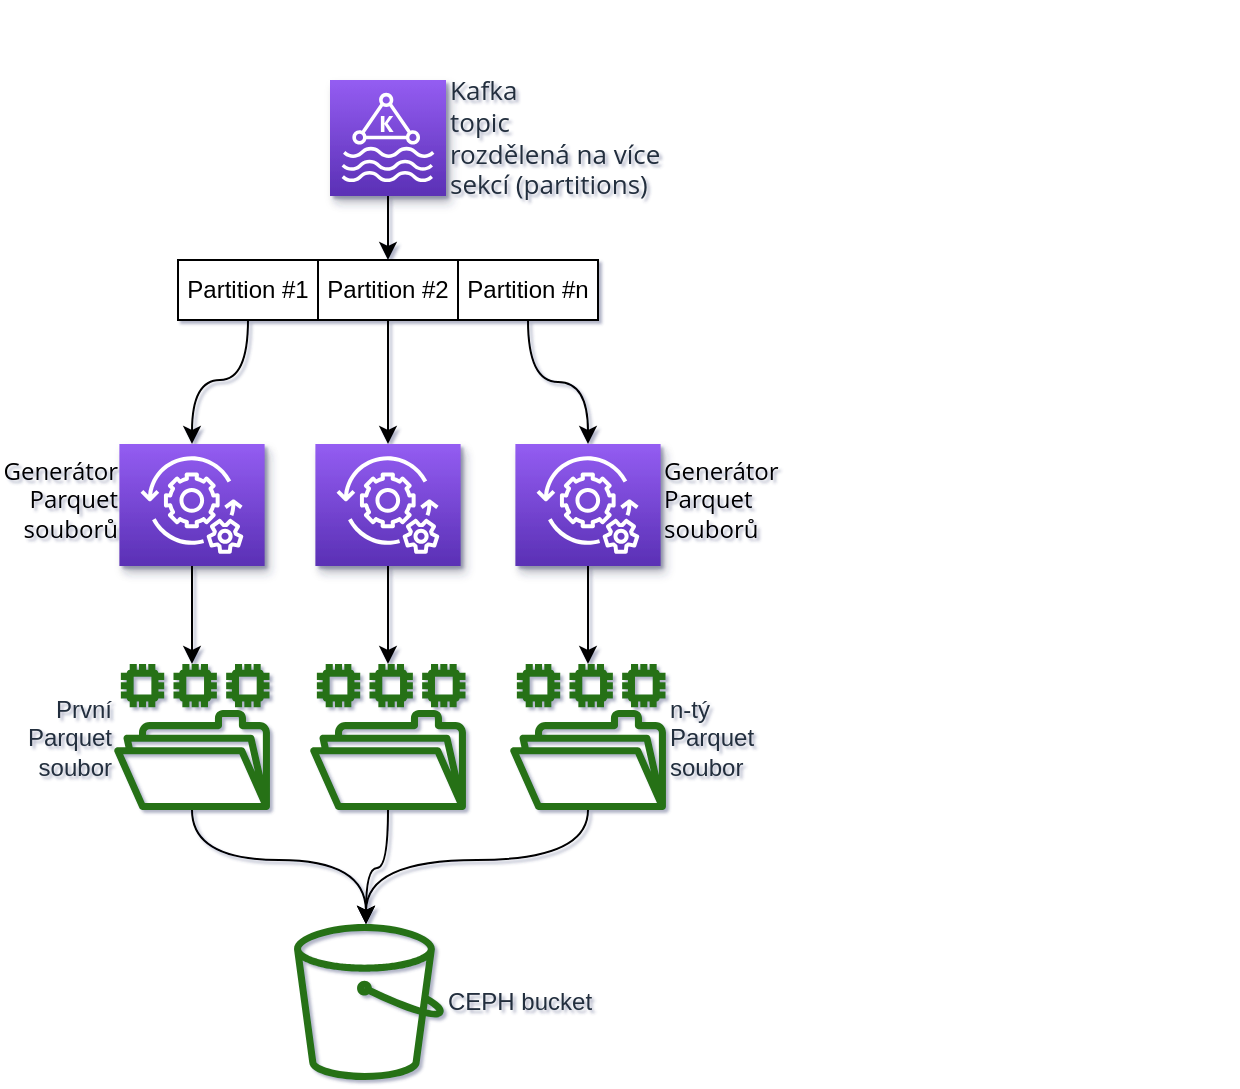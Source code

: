 <mxfile version="13.8.9-1" type="device"><diagram id="PvZe2rQdpgl4ulF8Twd2" name="Page-1"><mxGraphModel dx="2222" dy="783" grid="1" gridSize="10" guides="1" tooltips="1" connect="1" arrows="1" fold="1" page="0" pageScale="1" pageWidth="850" pageHeight="1100" math="0" shadow="1" extFonts="Open Sans^https://fonts.googleapis.com/css?family=Open+Sans"><root><UserObject label="" animation="show Wq5InzKh79W2wBIpRcLx-78 fade&#xA;show cvLpx6p-RuNz1EM1y9mV-29 fade&#xA;wait 1000&#xA;&#xA;show Wq5InzKh79W2wBIpRcLx-1&#xA;wait 1000&#xA;show cvLpx6p-RuNz1EM1y9mV-24 fade&#xA;wait 1000&#xA;&#xA;show Wq5InzKh79W2wBIpRcLx-85 fade&#xA;show cvLpx6p-RuNz1EM1y9mV-22 fade&#xA;wait 1000&#xA;show Wq5InzKh79W2wBIpRcLx-2&#xA;wait 1000&#xA;show cvLpx6p-RuNz1EM1y9mV-23 fade&#xA;wait 1000&#xA;show Wq5InzKh79W2wBIpRcLx-3&#xA;wait 1000&#xA;show cvLpx6p-RuNz1EM1y9mV-30 fade&#xA;wait 1000&#xA;show Wq5InzKh79W2wBIpRcLx-4&#xA;wait 1000&#xA;show cvLpx6p-RuNz1EM1y9mV-25 fade&#xA;wait 1000&#xA;show cvLpx6p-RuNz1EM1y9mV-2 fade&#xA;wait 1000&#xA;show Wq5InzKh79W2wBIpRcLx-5&#xA;wait 1000&#xA;show Wq5InzKh79W2wBIpRcLx-6&#xA;wait 1000&#xA;show Wq5InzKh79W2wBIpRcLx-7&#xA;wait 1000&#xA;show cvLpx6p-RuNz1EM1y9mV-4 fade&#xA;wait 1000&#xA;show Wq5InzKh79W2wBIpRcLx-26&#xA;wait 1000&#xA;show Wq5InzKh79W2wBIpRcLx-20 fade&#xA;wait 1000&#xA;show Wq5InzKh79W2wBIpRcLx-21&#xA;wait 1000&#xA;show cvLpx6p-RuNz1EM1y9mV-8 fade&#xA;wait 1000&#xA;show cvLpx6p-RuNz1EM1y9mV-40 fade&#xA;show cvLpx6p-RuNz1EM1y9mV-9 fade&#xA;wait 1000&#xA;show hZzMzlVJMegq5i51UVMi-1&#xA;wait 1000&#xA;show qZqwFrgaYaiB9kYyUIb4-5&#xA;wait 1000&#xA;show cvLpx6p-RuNz1EM1y9mV-43&#xA;wait 1000&#xA;&#xA;&#xA;" id="0"><mxCell/></UserObject><mxCell id="1" parent="0"/><mxCell id="gIdM4JV-YsShGHb75-mt-11" value="" style="edgeStyle=orthogonalEdgeStyle;orthogonalLoop=1;jettySize=auto;html=1;exitX=0.5;exitY=1;exitDx=0;exitDy=0;curved=1;" parent="1" source="XLJ0PQkS-gkmoX1hRCMe-1" edge="1"><mxGeometry relative="1" as="geometry"><mxPoint x="-449" y="222" as="targetPoint"/><mxPoint x="-449" y="160" as="sourcePoint"/><Array as="points"><mxPoint x="-421" y="190"/><mxPoint x="-449" y="190"/></Array></mxGeometry></mxCell><mxCell id="XLJ0PQkS-gkmoX1hRCMe-12" value="" style="edgeStyle=orthogonalEdgeStyle;rounded=0;orthogonalLoop=1;jettySize=auto;html=1;" parent="1" source="cvLpx6p-RuNz1EM1y9mV-4" target="XLJ0PQkS-gkmoX1hRCMe-2" edge="1"><mxGeometry relative="1" as="geometry"/></mxCell><mxCell id="cvLpx6p-RuNz1EM1y9mV-4" value="Kafka&lt;br&gt;&lt;div&gt;topic&lt;/div&gt;&lt;div&gt;rozdělená na více&lt;br&gt;&lt;/div&gt;&lt;div&gt;sekcí (partitions)&lt;br&gt;&lt;/div&gt;" style="outlineConnect=0;fontColor=#232F3E;gradientColor=#945DF2;gradientDirection=north;fillColor=#5A30B5;strokeColor=#ffffff;dashed=0;verticalLabelPosition=middle;verticalAlign=middle;align=left;html=1;fontSize=13;fontStyle=0;aspect=fixed;shape=mxgraph.aws4.resourceIcon;resIcon=mxgraph.aws4.managed_streaming_for_kafka;shadow=1;labelPosition=right;spacingRight=50;fontFamily=Open Sans;" parent="1" vertex="1"><mxGeometry x="-380" y="40" width="58" height="58" as="geometry"/></mxCell><mxCell id="Wq5InzKh79W2wBIpRcLx-83" value="" style="shape=image;imageAspect=0;aspect=fixed;verticalLabelPosition=bottom;verticalAlign=top;rounded=0;dashed=1;labelBackgroundColor=none;strokeColor=#3399FF;strokeWidth=2;fillColor=#ffffff;fontColor=#0066CC;align=center;html=1;image=https://static.redhat.com/libs/redhat/brand-assets/latest/corp/logo--hat-only.svg;" parent="1" vertex="1"><mxGeometry width="70" as="geometry"/></mxCell><mxCell id="gIdM4JV-YsShGHb75-mt-14" value="" style="edgeStyle=orthogonalEdgeStyle;rounded=0;orthogonalLoop=1;jettySize=auto;html=1;" parent="1" source="lFpBbyD3HLiovjmjeh-6-7" target="gIdM4JV-YsShGHb75-mt-1" edge="1"><mxGeometry relative="1" as="geometry"/></mxCell><UserObject label="&lt;div&gt;Generátor&lt;/div&gt;&lt;div&gt;Parquet&lt;/div&gt;&lt;div&gt;souborů&lt;br&gt;&lt;/div&gt;" id="lFpBbyD3HLiovjmjeh-6-7"><mxCell style="outlineConnect=0;fontColor=#000000;gradientColor=#945DF2;gradientDirection=north;fillColor=#5A30B5;strokeColor=#FFFFFF;dashed=0;verticalLabelPosition=middle;verticalAlign=middle;align=right;html=1;fontSize=12;fontStyle=0;aspect=fixed;shape=mxgraph.aws4.resourceIcon;resIcon=mxgraph.aws4.managed_services;fontFamily=Open Sans;labelPosition=left;shadow=1;spacingBottom=5;" parent="1" vertex="1"><mxGeometry x="-485.31" y="222" width="72.62" height="61" as="geometry"/></mxCell></UserObject><mxCell id="gIdM4JV-YsShGHb75-mt-15" value="" style="edgeStyle=orthogonalEdgeStyle;orthogonalLoop=1;jettySize=auto;html=1;curved=1;" parent="1" source="gIdM4JV-YsShGHb75-mt-1" target="gIdM4JV-YsShGHb75-mt-2" edge="1"><mxGeometry relative="1" as="geometry"><Array as="points"><mxPoint x="-449" y="430"/><mxPoint x="-362" y="430"/></Array></mxGeometry></mxCell><mxCell id="gIdM4JV-YsShGHb75-mt-1" value="První&lt;br&gt;&lt;div&gt;Parquet&lt;/div&gt;&lt;div&gt;soubor&lt;/div&gt;" style="outlineConnect=0;fontColor=#232F3E;gradientColor=none;fillColor=#277116;strokeColor=none;dashed=0;verticalLabelPosition=middle;verticalAlign=middle;align=right;html=1;fontSize=12;fontStyle=0;aspect=fixed;pointerEvents=1;shape=mxgraph.aws4.file_system;labelPosition=left;" parent="1" vertex="1"><mxGeometry x="-488.0" y="332" width="78" height="73" as="geometry"/></mxCell><mxCell id="gIdM4JV-YsShGHb75-mt-2" value="CEPH bucket" style="outlineConnect=0;fontColor=#232F3E;gradientColor=none;fillColor=#277116;strokeColor=none;dashed=0;verticalLabelPosition=middle;verticalAlign=middle;align=left;html=1;fontSize=12;fontStyle=0;aspect=fixed;pointerEvents=1;shape=mxgraph.aws4.bucket;labelPosition=right;" parent="1" vertex="1"><mxGeometry x="-398.0" y="462" width="75" height="78" as="geometry"/></mxCell><mxCell id="XLJ0PQkS-gkmoX1hRCMe-1" value="Partition #1" style="rounded=0;whiteSpace=wrap;html=1;" parent="1" vertex="1"><mxGeometry x="-456" y="130" width="70" height="30" as="geometry"/></mxCell><mxCell id="XLJ0PQkS-gkmoX1hRCMe-10" value="" style="edgeStyle=orthogonalEdgeStyle;rounded=0;orthogonalLoop=1;jettySize=auto;html=1;" parent="1" source="XLJ0PQkS-gkmoX1hRCMe-2" target="XLJ0PQkS-gkmoX1hRCMe-4" edge="1"><mxGeometry relative="1" as="geometry"/></mxCell><mxCell id="XLJ0PQkS-gkmoX1hRCMe-2" value="Partition #2" style="rounded=0;whiteSpace=wrap;html=1;" parent="1" vertex="1"><mxGeometry x="-386" y="130" width="70" height="30" as="geometry"/></mxCell><mxCell id="XLJ0PQkS-gkmoX1hRCMe-11" value="" style="edgeStyle=orthogonalEdgeStyle;orthogonalLoop=1;jettySize=auto;html=1;curved=1;" parent="1" source="XLJ0PQkS-gkmoX1hRCMe-3" target="XLJ0PQkS-gkmoX1hRCMe-6" edge="1"><mxGeometry relative="1" as="geometry"/></mxCell><mxCell id="XLJ0PQkS-gkmoX1hRCMe-3" value="Partition #n" style="rounded=0;whiteSpace=wrap;html=1;" parent="1" vertex="1"><mxGeometry x="-316" y="130" width="70" height="30" as="geometry"/></mxCell><mxCell id="XLJ0PQkS-gkmoX1hRCMe-13" value="" style="edgeStyle=orthogonalEdgeStyle;rounded=0;orthogonalLoop=1;jettySize=auto;html=1;" parent="1" source="XLJ0PQkS-gkmoX1hRCMe-4" target="XLJ0PQkS-gkmoX1hRCMe-5" edge="1"><mxGeometry relative="1" as="geometry"/></mxCell><UserObject label="" id="XLJ0PQkS-gkmoX1hRCMe-4"><mxCell style="outlineConnect=0;fontColor=#000000;gradientColor=#945DF2;gradientDirection=north;fillColor=#5A30B5;strokeColor=#FFFFFF;dashed=0;verticalLabelPosition=middle;verticalAlign=middle;align=left;html=1;fontSize=12;fontStyle=0;aspect=fixed;shape=mxgraph.aws4.resourceIcon;resIcon=mxgraph.aws4.managed_services;fontFamily=Open Sans;labelPosition=right;shadow=1;spacingBottom=5;" parent="1" vertex="1"><mxGeometry x="-387.31" y="222" width="72.62" height="61" as="geometry"/></mxCell></UserObject><mxCell id="XLJ0PQkS-gkmoX1hRCMe-15" value="" style="edgeStyle=orthogonalEdgeStyle;orthogonalLoop=1;jettySize=auto;html=1;curved=1;" parent="1" source="XLJ0PQkS-gkmoX1hRCMe-5" target="gIdM4JV-YsShGHb75-mt-2" edge="1"><mxGeometry relative="1" as="geometry"><Array as="points"><mxPoint x="-351" y="434"/><mxPoint x="-362" y="434"/></Array></mxGeometry></mxCell><mxCell id="XLJ0PQkS-gkmoX1hRCMe-5" value="" style="outlineConnect=0;fontColor=#232F3E;gradientColor=none;fillColor=#277116;strokeColor=none;dashed=0;verticalLabelPosition=middle;verticalAlign=middle;align=left;html=1;fontSize=12;fontStyle=0;aspect=fixed;pointerEvents=1;shape=mxgraph.aws4.file_system;labelPosition=right;" parent="1" vertex="1"><mxGeometry x="-390.0" y="332" width="78" height="73" as="geometry"/></mxCell><mxCell id="XLJ0PQkS-gkmoX1hRCMe-14" value="" style="edgeStyle=orthogonalEdgeStyle;rounded=0;orthogonalLoop=1;jettySize=auto;html=1;" parent="1" source="XLJ0PQkS-gkmoX1hRCMe-6" target="XLJ0PQkS-gkmoX1hRCMe-7" edge="1"><mxGeometry relative="1" as="geometry"/></mxCell><UserObject label="&lt;div&gt;Generátor&lt;/div&gt;&lt;div&gt;Parquet&lt;/div&gt;&lt;div&gt;souborů&lt;/div&gt;" id="XLJ0PQkS-gkmoX1hRCMe-6"><mxCell style="outlineConnect=0;fontColor=#000000;gradientColor=#945DF2;gradientDirection=north;fillColor=#5A30B5;strokeColor=#FFFFFF;dashed=0;verticalLabelPosition=middle;verticalAlign=middle;align=left;html=1;fontSize=12;fontStyle=0;aspect=fixed;shape=mxgraph.aws4.resourceIcon;resIcon=mxgraph.aws4.managed_services;fontFamily=Open Sans;labelPosition=right;shadow=1;spacingBottom=5;" parent="1" vertex="1"><mxGeometry x="-287.31" y="222" width="72.62" height="61" as="geometry"/></mxCell></UserObject><mxCell id="XLJ0PQkS-gkmoX1hRCMe-9" value="" style="edgeStyle=orthogonalEdgeStyle;orthogonalLoop=1;jettySize=auto;html=1;curved=1;" parent="1" source="XLJ0PQkS-gkmoX1hRCMe-7" target="gIdM4JV-YsShGHb75-mt-2" edge="1"><mxGeometry relative="1" as="geometry"><mxPoint x="-251" y="485" as="targetPoint"/><Array as="points"><mxPoint x="-251" y="430"/><mxPoint x="-362" y="430"/></Array></mxGeometry></mxCell><mxCell id="XLJ0PQkS-gkmoX1hRCMe-7" value="&lt;div&gt;n-tý&lt;/div&gt;&lt;div&gt;Parquet&lt;/div&gt;&lt;div&gt;soubor&lt;br&gt;&lt;/div&gt;" style="outlineConnect=0;fontColor=#232F3E;gradientColor=none;fillColor=#277116;strokeColor=none;dashed=0;verticalLabelPosition=middle;verticalAlign=middle;align=left;html=1;fontSize=12;fontStyle=0;aspect=fixed;pointerEvents=1;shape=mxgraph.aws4.file_system;labelPosition=right;" parent="1" vertex="1"><mxGeometry x="-290.0" y="332" width="78" height="73" as="geometry"/></mxCell></root></mxGraphModel></diagram></mxfile>